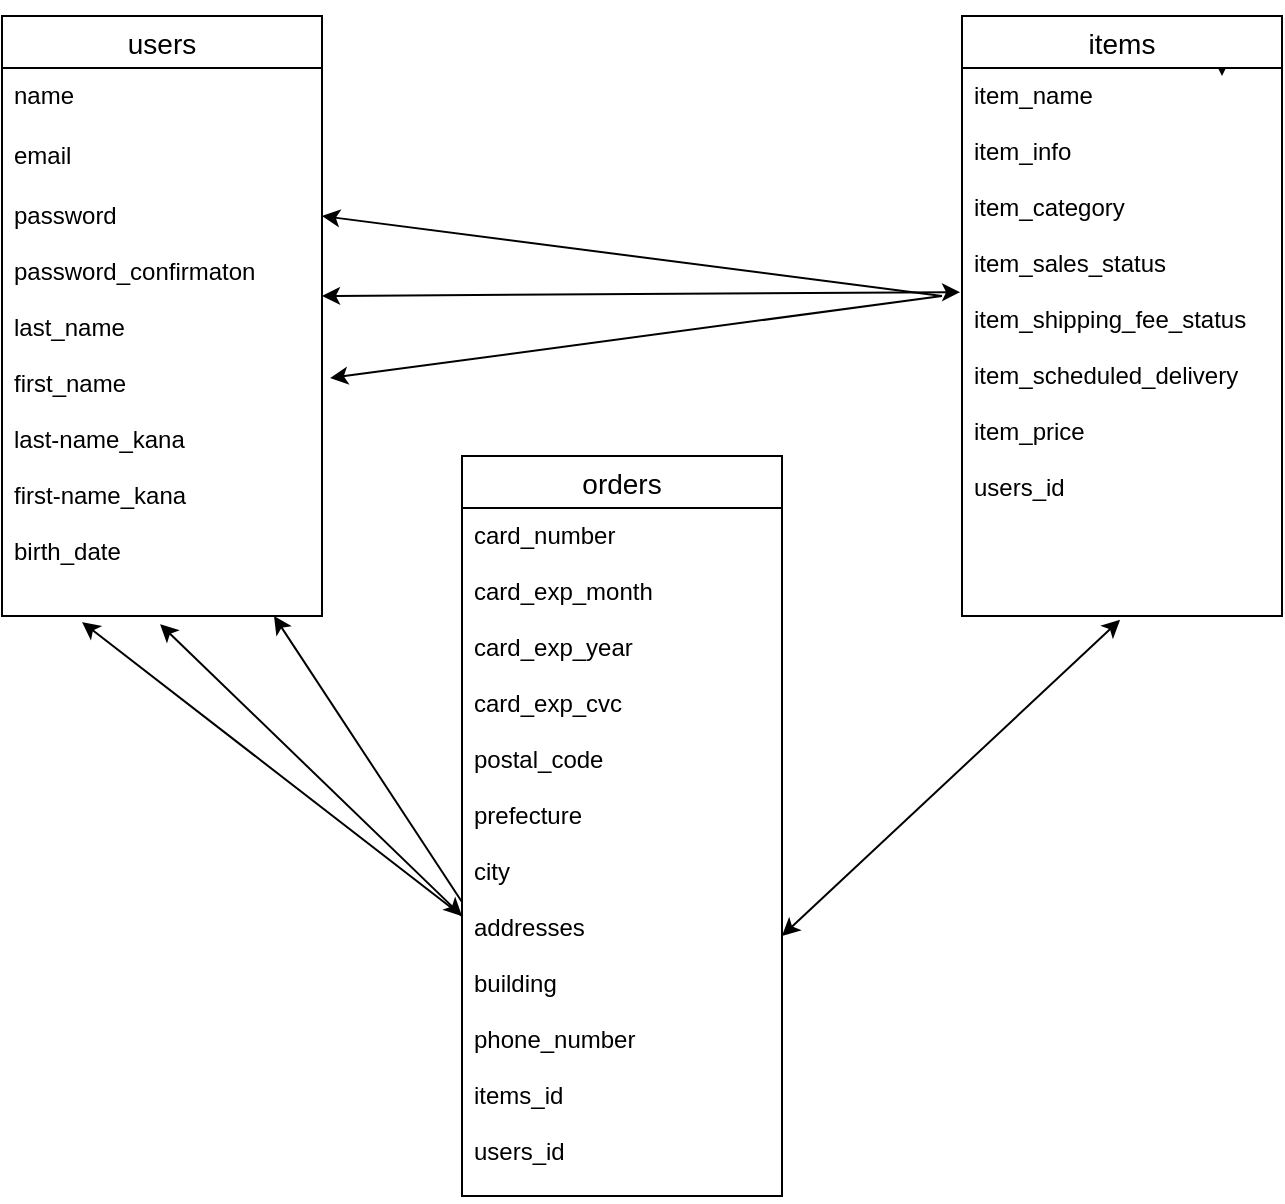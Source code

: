 <mxfile version="13.10.0" type="embed" pages="2">
    <diagram id="DBVaOP2b9_wrQ7j6qG41" name="ページ1">
        <mxGraphModel dx="728" dy="1681" grid="1" gridSize="10" guides="1" tooltips="1" connect="1" arrows="1" fold="1" page="1" pageScale="1" pageWidth="850" pageHeight="1100" math="0" shadow="0">
            <root>
                <mxCell id="0"/>
                <mxCell id="1" parent="0"/>
                <mxCell id="44" style="edgeStyle=orthogonalEdgeStyle;rounded=0;orthogonalLoop=1;jettySize=auto;html=1;exitX=0.75;exitY=0;exitDx=0;exitDy=0;" edge="1" parent="1" source="18">
                    <mxGeometry relative="1" as="geometry">
                        <mxPoint x="670" y="-870" as="targetPoint"/>
                    </mxGeometry>
                </mxCell>
                <mxCell id="18" value="items" style="swimlane;fontStyle=0;childLayout=stackLayout;horizontal=1;startSize=26;horizontalStack=0;resizeParent=1;resizeParentMax=0;resizeLast=0;collapsible=1;marginBottom=0;align=center;fontSize=14;" vertex="1" parent="1">
                    <mxGeometry x="540" y="-900" width="160" height="300" as="geometry"/>
                </mxCell>
                <mxCell id="19" value="item_name&#10;&#10;item_info&#10;&#10;item_category&#10;&#10;item_sales_status&#10;&#10;item_shipping_fee_status&#10;&#10;item_scheduled_delivery&#10;&#10;item_price&#10;&#10;users_id&#10;&#10;&#10;&#10;&#10;&#10;" style="text;strokeColor=none;fillColor=none;spacingLeft=4;spacingRight=4;overflow=hidden;rotatable=0;points=[[0,0.5],[1,0.5]];portConstraint=eastwest;fontSize=12;" vertex="1" parent="18">
                    <mxGeometry y="26" width="160" height="274" as="geometry"/>
                </mxCell>
                <mxCell id="22" value="users" style="swimlane;fontStyle=0;childLayout=stackLayout;horizontal=1;startSize=26;horizontalStack=0;resizeParent=1;resizeParentMax=0;resizeLast=0;collapsible=1;marginBottom=0;align=center;fontSize=14;" vertex="1" parent="1">
                    <mxGeometry x="60" y="-900" width="160" height="300" as="geometry"/>
                </mxCell>
                <mxCell id="23" value="name&#10;" style="text;strokeColor=none;fillColor=none;spacingLeft=4;spacingRight=4;overflow=hidden;rotatable=0;points=[[0,0.5],[1,0.5]];portConstraint=eastwest;fontSize=12;" vertex="1" parent="22">
                    <mxGeometry y="26" width="160" height="30" as="geometry"/>
                </mxCell>
                <mxCell id="24" value="email" style="text;strokeColor=none;fillColor=none;spacingLeft=4;spacingRight=4;overflow=hidden;rotatable=0;points=[[0,0.5],[1,0.5]];portConstraint=eastwest;fontSize=12;" vertex="1" parent="22">
                    <mxGeometry y="56" width="160" height="30" as="geometry"/>
                </mxCell>
                <mxCell id="25" value="password&#10;&#10;password_confirmaton&#10;&#10;last_name&#10;&#10;first_name&#10;&#10;last-name_kana&#10;&#10;first-name_kana&#10;&#10;birth_date&#10;&#10;" style="text;strokeColor=none;fillColor=none;spacingLeft=4;spacingRight=4;overflow=hidden;rotatable=0;points=[[0,0.5],[1,0.5]];portConstraint=eastwest;fontSize=12;" vertex="1" parent="22">
                    <mxGeometry y="86" width="160" height="214" as="geometry"/>
                </mxCell>
                <mxCell id="39" value="orders" style="swimlane;fontStyle=0;childLayout=stackLayout;horizontal=1;startSize=26;horizontalStack=0;resizeParent=1;resizeParentMax=0;resizeLast=0;collapsible=1;marginBottom=0;align=center;fontSize=14;" vertex="1" parent="1">
                    <mxGeometry x="290" y="-680" width="160" height="370" as="geometry"/>
                </mxCell>
                <mxCell id="Y2IBAnE_VINRwyjbn-Uv-52" value="" style="endArrow=classic;html=1;entryX=0.85;entryY=1;entryDx=0;entryDy=0;entryPerimeter=0;" edge="1" parent="39" target="25">
                    <mxGeometry width="50" height="50" relative="1" as="geometry">
                        <mxPoint y="223" as="sourcePoint"/>
                        <mxPoint x="50" y="173" as="targetPoint"/>
                    </mxGeometry>
                </mxCell>
                <mxCell id="Y2IBAnE_VINRwyjbn-Uv-53" value="" style="endArrow=classic;html=1;entryX=0.25;entryY=1.014;entryDx=0;entryDy=0;entryPerimeter=0;" edge="1" parent="39" target="25">
                    <mxGeometry width="50" height="50" relative="1" as="geometry">
                        <mxPoint y="230" as="sourcePoint"/>
                        <mxPoint x="50" y="180" as="targetPoint"/>
                    </mxGeometry>
                </mxCell>
                <mxCell id="40" value="card_number&#10;&#10;card_exp_month&#10;&#10;card_exp_year&#10;&#10;card_exp_cvc&#10;&#10;postal_code&#10;&#10;prefecture&#10;&#10;city&#10;&#10;addresses&#10;&#10;building&#10;&#10;phone_number&#10;&#10;items_id&#10;&#10;users_id&#10;&#10;&#10;&#10;&#10;" style="text;strokeColor=none;fillColor=none;spacingLeft=4;spacingRight=4;overflow=hidden;rotatable=0;points=[[0,0.5],[1,0.5]];portConstraint=eastwest;fontSize=12;" vertex="1" parent="39">
                    <mxGeometry y="26" width="160" height="344" as="geometry"/>
                </mxCell>
                <mxCell id="47" value="" style="endArrow=classic;startArrow=classic;html=1;entryX=-0.006;entryY=0.409;entryDx=0;entryDy=0;entryPerimeter=0;" edge="1" parent="1" target="19">
                    <mxGeometry width="50" height="50" relative="1" as="geometry">
                        <mxPoint x="220" y="-760" as="sourcePoint"/>
                        <mxPoint x="270" y="-810" as="targetPoint"/>
                    </mxGeometry>
                </mxCell>
                <mxCell id="48" value="" style="endArrow=classic;html=1;entryX=1.025;entryY=0.444;entryDx=0;entryDy=0;entryPerimeter=0;" edge="1" parent="1" target="25">
                    <mxGeometry width="50" height="50" relative="1" as="geometry">
                        <mxPoint x="530" y="-760" as="sourcePoint"/>
                        <mxPoint x="400" y="-670" as="targetPoint"/>
                    </mxGeometry>
                </mxCell>
                <mxCell id="50" value="" style="endArrow=classic;html=1;" edge="1" parent="1">
                    <mxGeometry width="50" height="50" relative="1" as="geometry">
                        <mxPoint x="530" y="-760" as="sourcePoint"/>
                        <mxPoint x="220" y="-800" as="targetPoint"/>
                    </mxGeometry>
                </mxCell>
                <mxCell id="51" value="" style="endArrow=classic;startArrow=classic;html=1;entryX=0.494;entryY=1.007;entryDx=0;entryDy=0;entryPerimeter=0;" edge="1" parent="1" target="19">
                    <mxGeometry width="50" height="50" relative="1" as="geometry">
                        <mxPoint x="450" y="-440" as="sourcePoint"/>
                        <mxPoint x="500" y="-490" as="targetPoint"/>
                    </mxGeometry>
                </mxCell>
                <mxCell id="52" value="" style="endArrow=classic;startArrow=classic;html=1;exitX=0.494;exitY=1.019;exitDx=0;exitDy=0;exitPerimeter=0;" edge="1" parent="1" source="25">
                    <mxGeometry width="50" height="50" relative="1" as="geometry">
                        <mxPoint x="240" y="-400" as="sourcePoint"/>
                        <mxPoint x="290" y="-450" as="targetPoint"/>
                    </mxGeometry>
                </mxCell>
            </root>
        </mxGraphModel>
    </diagram>
    <diagram id="br_Hzq8zkZLapEom0FJS" name="ページ2">
        <mxGraphModel dx="728" dy="581" grid="1" gridSize="10" guides="1" tooltips="1" connect="1" arrows="1" fold="1" page="1" pageScale="1" pageWidth="850" pageHeight="1100" math="0" shadow="0">
            <root>
                <mxCell id="8KXR6_-U4cgo7Xs810Hr-0"/>
                <mxCell id="8KXR6_-U4cgo7Xs810Hr-1" parent="8KXR6_-U4cgo7Xs810Hr-0"/>
            </root>
        </mxGraphModel>
    </diagram>
</mxfile>